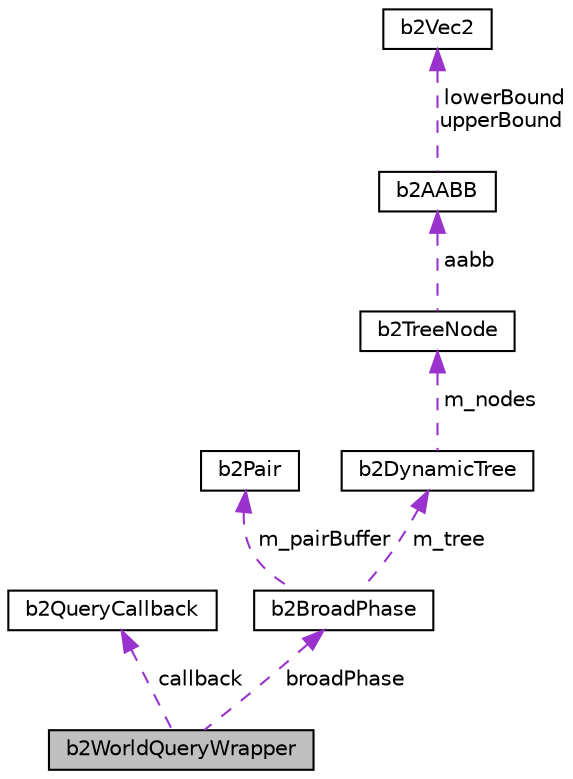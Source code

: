 digraph "b2WorldQueryWrapper"
{
  edge [fontname="Helvetica",fontsize="10",labelfontname="Helvetica",labelfontsize="10"];
  node [fontname="Helvetica",fontsize="10",shape=record];
  Node1 [label="b2WorldQueryWrapper",height=0.2,width=0.4,color="black", fillcolor="grey75", style="filled", fontcolor="black"];
  Node2 -> Node1 [dir="back",color="darkorchid3",fontsize="10",style="dashed",label=" callback" ,fontname="Helvetica"];
  Node2 [label="b2QueryCallback",height=0.2,width=0.4,color="black", fillcolor="white", style="filled",URL="$classb2QueryCallback.html"];
  Node3 -> Node1 [dir="back",color="darkorchid3",fontsize="10",style="dashed",label=" broadPhase" ,fontname="Helvetica"];
  Node3 [label="b2BroadPhase",height=0.2,width=0.4,color="black", fillcolor="white", style="filled",URL="$classb2BroadPhase.html"];
  Node4 -> Node3 [dir="back",color="darkorchid3",fontsize="10",style="dashed",label=" m_pairBuffer" ,fontname="Helvetica"];
  Node4 [label="b2Pair",height=0.2,width=0.4,color="black", fillcolor="white", style="filled",URL="$structb2Pair.html"];
  Node5 -> Node3 [dir="back",color="darkorchid3",fontsize="10",style="dashed",label=" m_tree" ,fontname="Helvetica"];
  Node5 [label="b2DynamicTree",height=0.2,width=0.4,color="black", fillcolor="white", style="filled",URL="$classb2DynamicTree.html"];
  Node6 -> Node5 [dir="back",color="darkorchid3",fontsize="10",style="dashed",label=" m_nodes" ,fontname="Helvetica"];
  Node6 [label="b2TreeNode",height=0.2,width=0.4,color="black", fillcolor="white", style="filled",URL="$structb2TreeNode.html",tooltip="A node in the dynamic tree. The client does not interact with this directly. "];
  Node7 -> Node6 [dir="back",color="darkorchid3",fontsize="10",style="dashed",label=" aabb" ,fontname="Helvetica"];
  Node7 [label="b2AABB",height=0.2,width=0.4,color="black", fillcolor="white", style="filled",URL="$structb2AABB.html",tooltip="An axis aligned bounding box. "];
  Node8 -> Node7 [dir="back",color="darkorchid3",fontsize="10",style="dashed",label=" lowerBound\nupperBound" ,fontname="Helvetica"];
  Node8 [label="b2Vec2",height=0.2,width=0.4,color="black", fillcolor="white", style="filled",URL="$structb2Vec2.html",tooltip="A 2D column vector. "];
}
